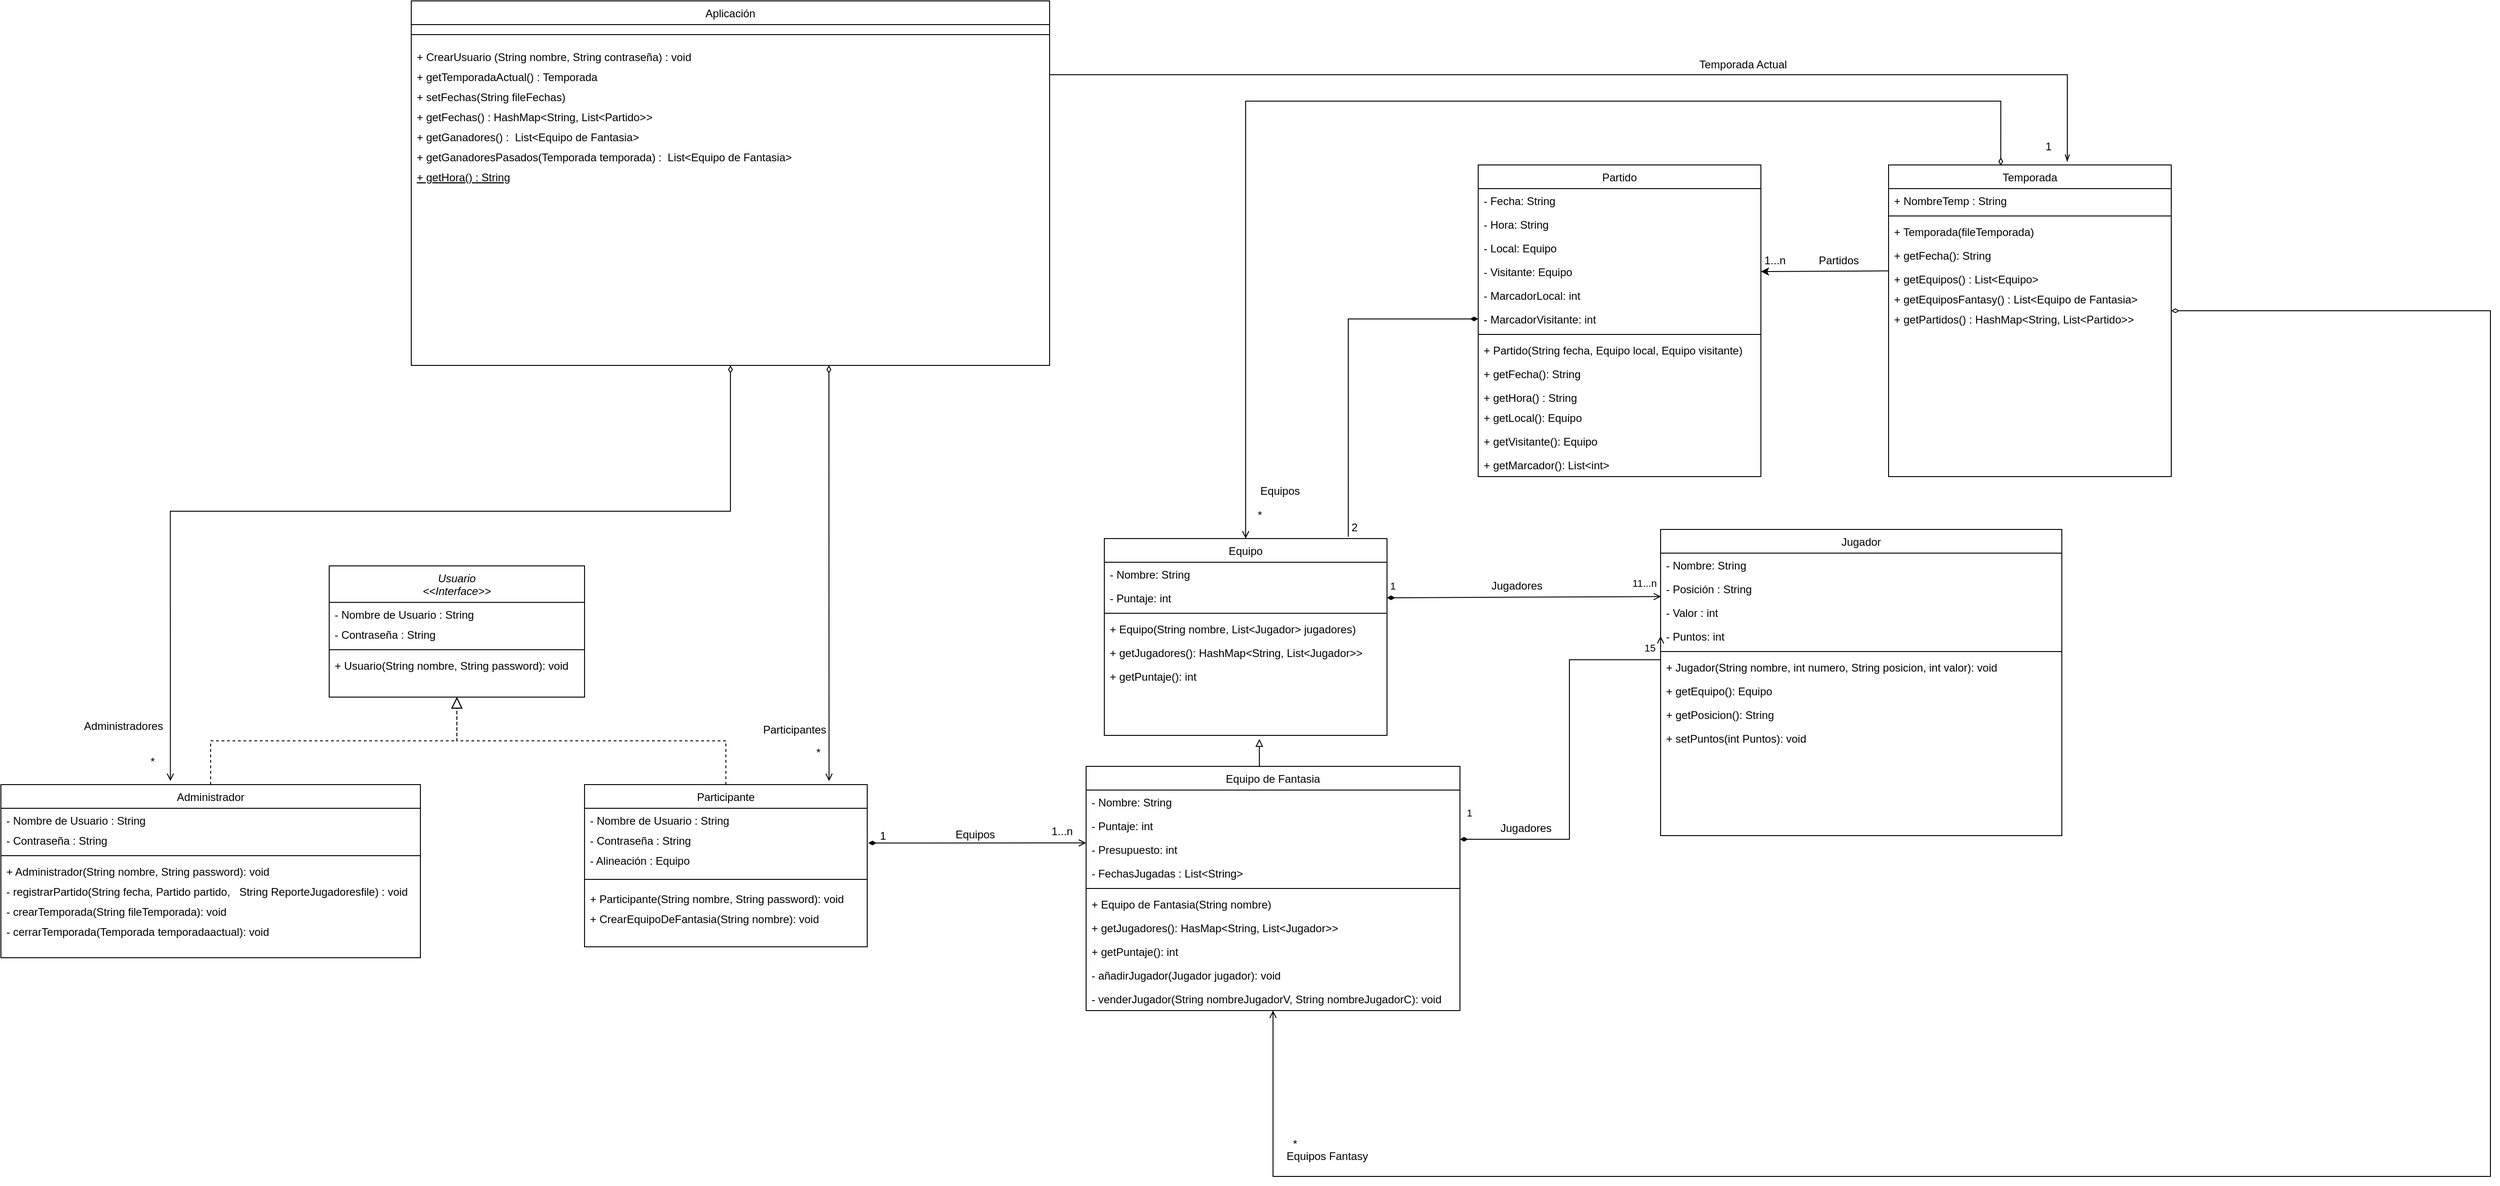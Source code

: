 <mxfile version="20.3.2" type="github">
  <diagram id="C5RBs43oDa-KdzZeNtuy" name="Page-1">
    <mxGraphModel dx="2328" dy="2043" grid="1" gridSize="10" guides="1" tooltips="1" connect="1" arrows="1" fold="1" page="1" pageScale="1" pageWidth="827" pageHeight="1169" math="0" shadow="0">
      <root>
        <mxCell id="WIyWlLk6GJQsqaUBKTNV-0" />
        <mxCell id="WIyWlLk6GJQsqaUBKTNV-1" parent="WIyWlLk6GJQsqaUBKTNV-0" />
        <mxCell id="ja5w6oUnNrP1qCDl9VHc-60" value="Equipo de Fantasia" style="swimlane;fontStyle=0;align=center;verticalAlign=top;childLayout=stackLayout;horizontal=1;startSize=26;horizontalStack=0;resizeParent=1;resizeLast=0;collapsible=1;marginBottom=0;rounded=0;shadow=0;strokeWidth=1;" parent="WIyWlLk6GJQsqaUBKTNV-1" vertex="1">
          <mxGeometry x="790" y="340" width="410" height="268" as="geometry">
            <mxRectangle x="550" y="140" width="160" height="26" as="alternateBounds" />
          </mxGeometry>
        </mxCell>
        <mxCell id="ja5w6oUnNrP1qCDl9VHc-61" value="- Nombre: String" style="text;align=left;verticalAlign=top;spacingLeft=4;spacingRight=4;overflow=hidden;rotatable=0;points=[[0,0.5],[1,0.5]];portConstraint=eastwest;rounded=0;shadow=0;html=0;" parent="ja5w6oUnNrP1qCDl9VHc-60" vertex="1">
          <mxGeometry y="26" width="410" height="26" as="geometry" />
        </mxCell>
        <mxCell id="ja5w6oUnNrP1qCDl9VHc-62" value="- Puntaje: int" style="text;align=left;verticalAlign=top;spacingLeft=4;spacingRight=4;overflow=hidden;rotatable=0;points=[[0,0.5],[1,0.5]];portConstraint=eastwest;rounded=0;shadow=0;html=0;" parent="ja5w6oUnNrP1qCDl9VHc-60" vertex="1">
          <mxGeometry y="52" width="410" height="26" as="geometry" />
        </mxCell>
        <mxCell id="ja5w6oUnNrP1qCDl9VHc-71" value="- Presupuesto: int" style="text;align=left;verticalAlign=top;spacingLeft=4;spacingRight=4;overflow=hidden;rotatable=0;points=[[0,0.5],[1,0.5]];portConstraint=eastwest;rounded=0;shadow=0;html=0;" parent="ja5w6oUnNrP1qCDl9VHc-60" vertex="1">
          <mxGeometry y="78" width="410" height="26" as="geometry" />
        </mxCell>
        <mxCell id="lEz3bQXT3TccErs8Hvki-27" value="- FechasJugadas : List&lt;String&gt;" style="text;align=left;verticalAlign=top;spacingLeft=4;spacingRight=4;overflow=hidden;rotatable=0;points=[[0,0.5],[1,0.5]];portConstraint=eastwest;rounded=0;shadow=0;html=0;" vertex="1" parent="ja5w6oUnNrP1qCDl9VHc-60">
          <mxGeometry y="104" width="410" height="26" as="geometry" />
        </mxCell>
        <mxCell id="ja5w6oUnNrP1qCDl9VHc-63" value="" style="line;html=1;strokeWidth=1;align=left;verticalAlign=middle;spacingTop=-1;spacingLeft=3;spacingRight=3;rotatable=0;labelPosition=right;points=[];portConstraint=eastwest;" parent="ja5w6oUnNrP1qCDl9VHc-60" vertex="1">
          <mxGeometry y="130" width="410" height="8" as="geometry" />
        </mxCell>
        <mxCell id="ja5w6oUnNrP1qCDl9VHc-64" value="+ Equipo de Fantasia(String nombre)" style="text;align=left;verticalAlign=top;spacingLeft=4;spacingRight=4;overflow=hidden;rotatable=0;points=[[0,0.5],[1,0.5]];portConstraint=eastwest;" parent="ja5w6oUnNrP1qCDl9VHc-60" vertex="1">
          <mxGeometry y="138" width="410" height="26" as="geometry" />
        </mxCell>
        <mxCell id="ja5w6oUnNrP1qCDl9VHc-65" value="+ getJugadores(): HasMap&lt;String, List&lt;Jugador&gt;&gt;" style="text;align=left;verticalAlign=top;spacingLeft=4;spacingRight=4;overflow=hidden;rotatable=0;points=[[0,0.5],[1,0.5]];portConstraint=eastwest;" parent="ja5w6oUnNrP1qCDl9VHc-60" vertex="1">
          <mxGeometry y="164" width="410" height="26" as="geometry" />
        </mxCell>
        <mxCell id="ja5w6oUnNrP1qCDl9VHc-66" value="+ getPuntaje(): int" style="text;align=left;verticalAlign=top;spacingLeft=4;spacingRight=4;overflow=hidden;rotatable=0;points=[[0,0.5],[1,0.5]];portConstraint=eastwest;" parent="ja5w6oUnNrP1qCDl9VHc-60" vertex="1">
          <mxGeometry y="190" width="410" height="26" as="geometry" />
        </mxCell>
        <mxCell id="ja5w6oUnNrP1qCDl9VHc-72" value="- añadirJugador(Jugador jugador): void" style="text;align=left;verticalAlign=top;spacingLeft=4;spacingRight=4;overflow=hidden;rotatable=0;points=[[0,0.5],[1,0.5]];portConstraint=eastwest;" parent="ja5w6oUnNrP1qCDl9VHc-60" vertex="1">
          <mxGeometry y="216" width="410" height="26" as="geometry" />
        </mxCell>
        <mxCell id="ja5w6oUnNrP1qCDl9VHc-68" value="- venderJugador(String nombreJugadorV, String nombreJugadorC): void" style="text;align=left;verticalAlign=top;spacingLeft=4;spacingRight=4;overflow=hidden;rotatable=0;points=[[0,0.5],[1,0.5]];portConstraint=eastwest;" parent="ja5w6oUnNrP1qCDl9VHc-60" vertex="1">
          <mxGeometry y="242" width="410" height="26" as="geometry" />
        </mxCell>
        <mxCell id="zkfFHV4jXpPFQw0GAbJ--0" value="Usuario&#xa;&lt;&lt;Interface&gt;&gt;" style="swimlane;fontStyle=2;align=center;verticalAlign=top;childLayout=stackLayout;horizontal=1;startSize=40;horizontalStack=0;resizeParent=1;resizeLast=0;collapsible=1;marginBottom=0;rounded=0;shadow=0;strokeWidth=1;" parent="WIyWlLk6GJQsqaUBKTNV-1" vertex="1">
          <mxGeometry x="-40" y="120" width="280" height="144" as="geometry">
            <mxRectangle x="230" y="140" width="160" height="26" as="alternateBounds" />
          </mxGeometry>
        </mxCell>
        <mxCell id="zkfFHV4jXpPFQw0GAbJ--1" value="- Nombre de Usuario : String" style="text;align=left;verticalAlign=top;spacingLeft=4;spacingRight=4;overflow=hidden;rotatable=0;points=[[0,0.5],[1,0.5]];portConstraint=eastwest;" parent="zkfFHV4jXpPFQw0GAbJ--0" vertex="1">
          <mxGeometry y="40" width="280" height="22" as="geometry" />
        </mxCell>
        <mxCell id="zkfFHV4jXpPFQw0GAbJ--2" value="- Contraseña : String" style="text;align=left;verticalAlign=top;spacingLeft=4;spacingRight=4;overflow=hidden;rotatable=0;points=[[0,0.5],[1,0.5]];portConstraint=eastwest;rounded=0;shadow=0;html=0;" parent="zkfFHV4jXpPFQw0GAbJ--0" vertex="1">
          <mxGeometry y="62" width="280" height="26" as="geometry" />
        </mxCell>
        <mxCell id="zkfFHV4jXpPFQw0GAbJ--4" value="" style="line;html=1;strokeWidth=1;align=left;verticalAlign=middle;spacingTop=-1;spacingLeft=3;spacingRight=3;rotatable=0;labelPosition=right;points=[];portConstraint=eastwest;" parent="zkfFHV4jXpPFQw0GAbJ--0" vertex="1">
          <mxGeometry y="88" width="280" height="8" as="geometry" />
        </mxCell>
        <mxCell id="ja5w6oUnNrP1qCDl9VHc-14" value="+ Usuario(String nombre, String password): void" style="text;align=left;verticalAlign=top;spacingLeft=4;spacingRight=4;overflow=hidden;rotatable=0;points=[[0,0.5],[1,0.5]];portConstraint=eastwest;" parent="zkfFHV4jXpPFQw0GAbJ--0" vertex="1">
          <mxGeometry y="96" width="280" height="22" as="geometry" />
        </mxCell>
        <mxCell id="zkfFHV4jXpPFQw0GAbJ--6" value="Administrador" style="swimlane;fontStyle=0;align=center;verticalAlign=top;childLayout=stackLayout;horizontal=1;startSize=26;horizontalStack=0;resizeParent=1;resizeLast=0;collapsible=1;marginBottom=0;rounded=0;shadow=0;strokeWidth=1;" parent="WIyWlLk6GJQsqaUBKTNV-1" vertex="1">
          <mxGeometry x="-400" y="360" width="460" height="190" as="geometry">
            <mxRectangle x="130" y="380" width="160" height="26" as="alternateBounds" />
          </mxGeometry>
        </mxCell>
        <mxCell id="ja5w6oUnNrP1qCDl9VHc-7" value="- Nombre de Usuario : String" style="text;align=left;verticalAlign=top;spacingLeft=4;spacingRight=4;overflow=hidden;rotatable=0;points=[[0,0.5],[1,0.5]];portConstraint=eastwest;" parent="zkfFHV4jXpPFQw0GAbJ--6" vertex="1">
          <mxGeometry y="26" width="460" height="22" as="geometry" />
        </mxCell>
        <mxCell id="ja5w6oUnNrP1qCDl9VHc-8" value="- Contraseña : String" style="text;align=left;verticalAlign=top;spacingLeft=4;spacingRight=4;overflow=hidden;rotatable=0;points=[[0,0.5],[1,0.5]];portConstraint=eastwest;rounded=0;shadow=0;html=0;" parent="zkfFHV4jXpPFQw0GAbJ--6" vertex="1">
          <mxGeometry y="48" width="460" height="26" as="geometry" />
        </mxCell>
        <mxCell id="zkfFHV4jXpPFQw0GAbJ--9" value="" style="line;html=1;strokeWidth=1;align=left;verticalAlign=middle;spacingTop=-1;spacingLeft=3;spacingRight=3;rotatable=0;labelPosition=right;points=[];portConstraint=eastwest;" parent="zkfFHV4jXpPFQw0GAbJ--6" vertex="1">
          <mxGeometry y="74" width="460" height="8" as="geometry" />
        </mxCell>
        <mxCell id="ja5w6oUnNrP1qCDl9VHc-17" value="+ Administrador(String nombre, String password): void" style="text;align=left;verticalAlign=top;spacingLeft=4;spacingRight=4;overflow=hidden;rotatable=0;points=[[0,0.5],[1,0.5]];portConstraint=eastwest;" parent="zkfFHV4jXpPFQw0GAbJ--6" vertex="1">
          <mxGeometry y="82" width="460" height="22" as="geometry" />
        </mxCell>
        <mxCell id="ja5w6oUnNrP1qCDl9VHc-19" value="- registrarPartido(String fecha, Partido partido,   String ReporteJugadoresfile) : void" style="text;align=left;verticalAlign=top;spacingLeft=4;spacingRight=4;overflow=hidden;rotatable=0;points=[[0,0.5],[1,0.5]];portConstraint=eastwest;" parent="zkfFHV4jXpPFQw0GAbJ--6" vertex="1">
          <mxGeometry y="104" width="460" height="22" as="geometry" />
        </mxCell>
        <mxCell id="lEz3bQXT3TccErs8Hvki-17" value="- crearTemporada(String fileTemporada): void&#xa;" style="text;align=left;verticalAlign=top;spacingLeft=4;spacingRight=4;overflow=hidden;rotatable=0;points=[[0,0.5],[1,0.5]];portConstraint=eastwest;" vertex="1" parent="zkfFHV4jXpPFQw0GAbJ--6">
          <mxGeometry y="126" width="460" height="22" as="geometry" />
        </mxCell>
        <mxCell id="lEz3bQXT3TccErs8Hvki-18" value="- cerrarTemporada(Temporada temporadaactual): void" style="text;align=left;verticalAlign=top;spacingLeft=4;spacingRight=4;overflow=hidden;rotatable=0;points=[[0,0.5],[1,0.5]];portConstraint=eastwest;" vertex="1" parent="zkfFHV4jXpPFQw0GAbJ--6">
          <mxGeometry y="148" width="460" height="22" as="geometry" />
        </mxCell>
        <mxCell id="zkfFHV4jXpPFQw0GAbJ--12" value="" style="endArrow=block;endSize=10;endFill=0;shadow=0;strokeWidth=1;rounded=0;edgeStyle=elbowEdgeStyle;elbow=vertical;dashed=1;" parent="WIyWlLk6GJQsqaUBKTNV-1" source="zkfFHV4jXpPFQw0GAbJ--6" target="zkfFHV4jXpPFQw0GAbJ--0" edge="1">
          <mxGeometry width="160" relative="1" as="geometry">
            <mxPoint x="200" y="203" as="sourcePoint" />
            <mxPoint x="200" y="203" as="targetPoint" />
          </mxGeometry>
        </mxCell>
        <mxCell id="zkfFHV4jXpPFQw0GAbJ--13" value="Participante" style="swimlane;fontStyle=0;align=center;verticalAlign=top;childLayout=stackLayout;horizontal=1;startSize=26;horizontalStack=0;resizeParent=1;resizeLast=0;collapsible=1;marginBottom=0;rounded=0;shadow=0;strokeWidth=1;" parent="WIyWlLk6GJQsqaUBKTNV-1" vertex="1">
          <mxGeometry x="240" y="360" width="310" height="178" as="geometry">
            <mxRectangle x="340" y="380" width="170" height="26" as="alternateBounds" />
          </mxGeometry>
        </mxCell>
        <mxCell id="ja5w6oUnNrP1qCDl9VHc-6" value="- Nombre de Usuario : String" style="text;align=left;verticalAlign=top;spacingLeft=4;spacingRight=4;overflow=hidden;rotatable=0;points=[[0,0.5],[1,0.5]];portConstraint=eastwest;" parent="zkfFHV4jXpPFQw0GAbJ--13" vertex="1">
          <mxGeometry y="26" width="310" height="22" as="geometry" />
        </mxCell>
        <mxCell id="ja5w6oUnNrP1qCDl9VHc-5" value="- Contraseña : String" style="text;align=left;verticalAlign=top;spacingLeft=4;spacingRight=4;overflow=hidden;rotatable=0;points=[[0,0.5],[1,0.5]];portConstraint=eastwest;rounded=0;shadow=0;html=0;" parent="zkfFHV4jXpPFQw0GAbJ--13" vertex="1">
          <mxGeometry y="48" width="310" height="22" as="geometry" />
        </mxCell>
        <mxCell id="ja5w6oUnNrP1qCDl9VHc-46" value="- Alineación : Equipo" style="text;align=left;verticalAlign=top;spacingLeft=4;spacingRight=4;overflow=hidden;rotatable=0;points=[[0,0.5],[1,0.5]];portConstraint=eastwest;rounded=0;shadow=0;html=0;" parent="zkfFHV4jXpPFQw0GAbJ--13" vertex="1">
          <mxGeometry y="70" width="310" height="26" as="geometry" />
        </mxCell>
        <mxCell id="zkfFHV4jXpPFQw0GAbJ--15" value="" style="line;html=1;strokeWidth=1;align=left;verticalAlign=middle;spacingTop=-1;spacingLeft=3;spacingRight=3;rotatable=0;labelPosition=right;points=[];portConstraint=eastwest;" parent="zkfFHV4jXpPFQw0GAbJ--13" vertex="1">
          <mxGeometry y="96" width="310" height="16" as="geometry" />
        </mxCell>
        <mxCell id="ja5w6oUnNrP1qCDl9VHc-16" value="+ Participante(String nombre, String password): void" style="text;align=left;verticalAlign=top;spacingLeft=4;spacingRight=4;overflow=hidden;rotatable=0;points=[[0,0.5],[1,0.5]];portConstraint=eastwest;" parent="zkfFHV4jXpPFQw0GAbJ--13" vertex="1">
          <mxGeometry y="112" width="310" height="22" as="geometry" />
        </mxCell>
        <mxCell id="ja5w6oUnNrP1qCDl9VHc-70" value="+ CrearEquipoDeFantasia(String nombre): void" style="text;align=left;verticalAlign=top;spacingLeft=4;spacingRight=4;overflow=hidden;rotatable=0;points=[[0,0.5],[1,0.5]];portConstraint=eastwest;" parent="zkfFHV4jXpPFQw0GAbJ--13" vertex="1">
          <mxGeometry y="134" width="310" height="22" as="geometry" />
        </mxCell>
        <mxCell id="ja5w6oUnNrP1qCDl9VHc-45" style="text;align=left;verticalAlign=top;spacingLeft=4;spacingRight=4;overflow=hidden;rotatable=0;points=[[0,0.5],[1,0.5]];portConstraint=eastwest;" parent="zkfFHV4jXpPFQw0GAbJ--13" vertex="1">
          <mxGeometry y="156" width="310" height="22" as="geometry" />
        </mxCell>
        <mxCell id="zkfFHV4jXpPFQw0GAbJ--16" value="" style="endArrow=block;endSize=10;endFill=0;shadow=0;strokeWidth=1;rounded=0;edgeStyle=elbowEdgeStyle;elbow=vertical;dashed=1;" parent="WIyWlLk6GJQsqaUBKTNV-1" source="zkfFHV4jXpPFQw0GAbJ--13" target="zkfFHV4jXpPFQw0GAbJ--0" edge="1">
          <mxGeometry width="160" relative="1" as="geometry">
            <mxPoint x="210" y="373" as="sourcePoint" />
            <mxPoint x="310" y="271" as="targetPoint" />
          </mxGeometry>
        </mxCell>
        <mxCell id="ja5w6oUnNrP1qCDl9VHc-49" style="edgeStyle=orthogonalEdgeStyle;rounded=0;orthogonalLoop=1;jettySize=auto;html=1;startArrow=none;startFill=0;endArrow=block;endFill=0;" parent="WIyWlLk6GJQsqaUBKTNV-1" edge="1">
          <mxGeometry relative="1" as="geometry">
            <mxPoint x="980" y="340" as="sourcePoint" />
            <mxPoint x="980" y="310" as="targetPoint" />
          </mxGeometry>
        </mxCell>
        <mxCell id="zkfFHV4jXpPFQw0GAbJ--26" value="" style="endArrow=open;shadow=0;strokeWidth=1;rounded=0;endFill=1;edgeStyle=elbowEdgeStyle;elbow=vertical;startArrow=diamondThin;startFill=1;exitX=1.004;exitY=0.732;exitDx=0;exitDy=0;exitPerimeter=0;" parent="WIyWlLk6GJQsqaUBKTNV-1" source="ja5w6oUnNrP1qCDl9VHc-5" edge="1">
          <mxGeometry x="0.5" y="41" relative="1" as="geometry">
            <mxPoint x="570" y="400" as="sourcePoint" />
            <mxPoint x="790" y="424" as="targetPoint" />
            <mxPoint x="-40" y="32" as="offset" />
            <Array as="points">
              <mxPoint x="670" y="424" />
            </Array>
          </mxGeometry>
        </mxCell>
        <mxCell id="zkfFHV4jXpPFQw0GAbJ--27" value="1...n" style="resizable=0;align=left;verticalAlign=bottom;labelBackgroundColor=none;fontSize=12;" parent="zkfFHV4jXpPFQw0GAbJ--26" connectable="0" vertex="1">
          <mxGeometry x="-1" relative="1" as="geometry">
            <mxPoint x="199" y="-4" as="offset" />
          </mxGeometry>
        </mxCell>
        <mxCell id="zkfFHV4jXpPFQw0GAbJ--28" value="1" style="resizable=0;align=right;verticalAlign=bottom;labelBackgroundColor=none;fontSize=12;" parent="zkfFHV4jXpPFQw0GAbJ--26" connectable="0" vertex="1">
          <mxGeometry x="1" relative="1" as="geometry">
            <mxPoint x="-218" y="1" as="offset" />
          </mxGeometry>
        </mxCell>
        <mxCell id="zkfFHV4jXpPFQw0GAbJ--29" value="Equipos" style="text;html=1;resizable=0;points=[];;align=center;verticalAlign=middle;labelBackgroundColor=none;rounded=0;shadow=0;strokeWidth=1;fontSize=12;" parent="zkfFHV4jXpPFQw0GAbJ--26" vertex="1" connectable="0">
          <mxGeometry x="0.5" y="49" relative="1" as="geometry">
            <mxPoint x="-62" y="40" as="offset" />
          </mxGeometry>
        </mxCell>
        <mxCell id="ja5w6oUnNrP1qCDl9VHc-20" value="Equipo" style="swimlane;fontStyle=0;align=center;verticalAlign=top;childLayout=stackLayout;horizontal=1;startSize=26;horizontalStack=0;resizeParent=1;resizeLast=0;collapsible=1;marginBottom=0;rounded=0;shadow=0;strokeWidth=1;" parent="WIyWlLk6GJQsqaUBKTNV-1" vertex="1">
          <mxGeometry x="810" y="90" width="310" height="216" as="geometry">
            <mxRectangle x="550" y="140" width="160" height="26" as="alternateBounds" />
          </mxGeometry>
        </mxCell>
        <mxCell id="ja5w6oUnNrP1qCDl9VHc-22" value="- Nombre: String" style="text;align=left;verticalAlign=top;spacingLeft=4;spacingRight=4;overflow=hidden;rotatable=0;points=[[0,0.5],[1,0.5]];portConstraint=eastwest;rounded=0;shadow=0;html=0;" parent="ja5w6oUnNrP1qCDl9VHc-20" vertex="1">
          <mxGeometry y="26" width="310" height="26" as="geometry" />
        </mxCell>
        <mxCell id="ja5w6oUnNrP1qCDl9VHc-23" value="- Puntaje: int" style="text;align=left;verticalAlign=top;spacingLeft=4;spacingRight=4;overflow=hidden;rotatable=0;points=[[0,0.5],[1,0.5]];portConstraint=eastwest;rounded=0;shadow=0;html=0;" parent="ja5w6oUnNrP1qCDl9VHc-20" vertex="1">
          <mxGeometry y="52" width="310" height="26" as="geometry" />
        </mxCell>
        <mxCell id="ja5w6oUnNrP1qCDl9VHc-26" value="" style="line;html=1;strokeWidth=1;align=left;verticalAlign=middle;spacingTop=-1;spacingLeft=3;spacingRight=3;rotatable=0;labelPosition=right;points=[];portConstraint=eastwest;" parent="ja5w6oUnNrP1qCDl9VHc-20" vertex="1">
          <mxGeometry y="78" width="310" height="8" as="geometry" />
        </mxCell>
        <mxCell id="ja5w6oUnNrP1qCDl9VHc-59" value="+ Equipo(String nombre, List&lt;Jugador&gt; jugadores) " style="text;align=left;verticalAlign=top;spacingLeft=4;spacingRight=4;overflow=hidden;rotatable=0;points=[[0,0.5],[1,0.5]];portConstraint=eastwest;" parent="ja5w6oUnNrP1qCDl9VHc-20" vertex="1">
          <mxGeometry y="86" width="310" height="26" as="geometry" />
        </mxCell>
        <mxCell id="ja5w6oUnNrP1qCDl9VHc-28" value="+ getJugadores(): HashMap&lt;String, List&lt;Jugador&gt;&gt;" style="text;align=left;verticalAlign=top;spacingLeft=4;spacingRight=4;overflow=hidden;rotatable=0;points=[[0,0.5],[1,0.5]];portConstraint=eastwest;" parent="ja5w6oUnNrP1qCDl9VHc-20" vertex="1">
          <mxGeometry y="112" width="310" height="26" as="geometry" />
        </mxCell>
        <mxCell id="ja5w6oUnNrP1qCDl9VHc-58" value="+ getPuntaje(): int" style="text;align=left;verticalAlign=top;spacingLeft=4;spacingRight=4;overflow=hidden;rotatable=0;points=[[0,0.5],[1,0.5]];portConstraint=eastwest;" parent="ja5w6oUnNrP1qCDl9VHc-20" vertex="1">
          <mxGeometry y="138" width="310" height="26" as="geometry" />
        </mxCell>
        <mxCell id="ja5w6oUnNrP1qCDl9VHc-29" value="Jugador" style="swimlane;fontStyle=0;align=center;verticalAlign=top;childLayout=stackLayout;horizontal=1;startSize=26;horizontalStack=0;resizeParent=1;resizeLast=0;collapsible=1;marginBottom=0;rounded=0;shadow=0;strokeWidth=1;" parent="WIyWlLk6GJQsqaUBKTNV-1" vertex="1">
          <mxGeometry x="1420" y="80" width="440" height="336" as="geometry">
            <mxRectangle x="550" y="140" width="160" height="26" as="alternateBounds" />
          </mxGeometry>
        </mxCell>
        <mxCell id="ja5w6oUnNrP1qCDl9VHc-30" value="- Nombre: String" style="text;align=left;verticalAlign=top;spacingLeft=4;spacingRight=4;overflow=hidden;rotatable=0;points=[[0,0.5],[1,0.5]];portConstraint=eastwest;rounded=0;shadow=0;html=0;" parent="ja5w6oUnNrP1qCDl9VHc-29" vertex="1">
          <mxGeometry y="26" width="440" height="26" as="geometry" />
        </mxCell>
        <mxCell id="ja5w6oUnNrP1qCDl9VHc-32" value="- Posición : String" style="text;align=left;verticalAlign=top;spacingLeft=4;spacingRight=4;overflow=hidden;rotatable=0;points=[[0,0.5],[1,0.5]];portConstraint=eastwest;rounded=0;shadow=0;html=0;" parent="ja5w6oUnNrP1qCDl9VHc-29" vertex="1">
          <mxGeometry y="52" width="440" height="26" as="geometry" />
        </mxCell>
        <mxCell id="ja5w6oUnNrP1qCDl9VHc-33" value="- Valor : int" style="text;align=left;verticalAlign=top;spacingLeft=4;spacingRight=4;overflow=hidden;rotatable=0;points=[[0,0.5],[1,0.5]];portConstraint=eastwest;rounded=0;shadow=0;html=0;" parent="ja5w6oUnNrP1qCDl9VHc-29" vertex="1">
          <mxGeometry y="78" width="440" height="26" as="geometry" />
        </mxCell>
        <mxCell id="ja5w6oUnNrP1qCDl9VHc-42" value="- Puntos: int" style="text;align=left;verticalAlign=top;spacingLeft=4;spacingRight=4;overflow=hidden;rotatable=0;points=[[0,0.5],[1,0.5]];portConstraint=eastwest;rounded=0;shadow=0;html=0;" parent="ja5w6oUnNrP1qCDl9VHc-29" vertex="1">
          <mxGeometry y="104" width="440" height="26" as="geometry" />
        </mxCell>
        <mxCell id="ja5w6oUnNrP1qCDl9VHc-34" value="" style="line;html=1;strokeWidth=1;align=left;verticalAlign=middle;spacingTop=-1;spacingLeft=3;spacingRight=3;rotatable=0;labelPosition=right;points=[];portConstraint=eastwest;" parent="ja5w6oUnNrP1qCDl9VHc-29" vertex="1">
          <mxGeometry y="130" width="440" height="8" as="geometry" />
        </mxCell>
        <mxCell id="ja5w6oUnNrP1qCDl9VHc-47" value="+ Jugador(String nombre, int numero, String posicion, int valor): void" style="text;align=left;verticalAlign=top;spacingLeft=4;spacingRight=4;overflow=hidden;rotatable=0;points=[[0,0.5],[1,0.5]];portConstraint=eastwest;" parent="ja5w6oUnNrP1qCDl9VHc-29" vertex="1">
          <mxGeometry y="138" width="440" height="26" as="geometry" />
        </mxCell>
        <mxCell id="ja5w6oUnNrP1qCDl9VHc-36" value="+ getEquipo(): Equipo" style="text;align=left;verticalAlign=top;spacingLeft=4;spacingRight=4;overflow=hidden;rotatable=0;points=[[0,0.5],[1,0.5]];portConstraint=eastwest;" parent="ja5w6oUnNrP1qCDl9VHc-29" vertex="1">
          <mxGeometry y="164" width="440" height="26" as="geometry" />
        </mxCell>
        <mxCell id="ja5w6oUnNrP1qCDl9VHc-41" value="+ getPosicion(): String" style="text;align=left;verticalAlign=top;spacingLeft=4;spacingRight=4;overflow=hidden;rotatable=0;points=[[0,0.5],[1,0.5]];portConstraint=eastwest;" parent="ja5w6oUnNrP1qCDl9VHc-29" vertex="1">
          <mxGeometry y="190" width="440" height="26" as="geometry" />
        </mxCell>
        <mxCell id="ja5w6oUnNrP1qCDl9VHc-43" value="+ setPuntos(int Puntos): void&#xa;" style="text;align=left;verticalAlign=top;spacingLeft=4;spacingRight=4;overflow=hidden;rotatable=0;points=[[0,0.5],[1,0.5]];portConstraint=eastwest;" parent="ja5w6oUnNrP1qCDl9VHc-29" vertex="1">
          <mxGeometry y="216" width="440" height="26" as="geometry" />
        </mxCell>
        <mxCell id="ja5w6oUnNrP1qCDl9VHc-44" style="text;align=left;verticalAlign=top;spacingLeft=4;spacingRight=4;overflow=hidden;rotatable=0;points=[[0,0.5],[1,0.5]];portConstraint=eastwest;" parent="ja5w6oUnNrP1qCDl9VHc-29" vertex="1">
          <mxGeometry y="242" width="440" height="26" as="geometry" />
        </mxCell>
        <mxCell id="ja5w6oUnNrP1qCDl9VHc-37" value="" style="endArrow=open;html=1;rounded=0;exitX=1;exitY=0.5;exitDx=0;exitDy=0;entryX=0.001;entryY=0.833;entryDx=0;entryDy=0;startArrow=diamondThin;startFill=1;endFill=0;entryPerimeter=0;" parent="WIyWlLk6GJQsqaUBKTNV-1" source="ja5w6oUnNrP1qCDl9VHc-23" target="ja5w6oUnNrP1qCDl9VHc-32" edge="1">
          <mxGeometry width="50" height="50" relative="1" as="geometry">
            <mxPoint x="1100" y="181" as="sourcePoint" />
            <mxPoint x="1440" y="280" as="targetPoint" />
          </mxGeometry>
        </mxCell>
        <mxCell id="ja5w6oUnNrP1qCDl9VHc-39" value="1" style="edgeLabel;html=1;align=center;verticalAlign=middle;resizable=0;points=[];" parent="ja5w6oUnNrP1qCDl9VHc-37" vertex="1" connectable="0">
          <mxGeometry x="0.309" y="5" relative="1" as="geometry">
            <mxPoint x="-191" y="-7" as="offset" />
          </mxGeometry>
        </mxCell>
        <mxCell id="ja5w6oUnNrP1qCDl9VHc-40" value="11...n" style="edgeLabel;html=1;align=center;verticalAlign=middle;resizable=0;points=[];" parent="WIyWlLk6GJQsqaUBKTNV-1" vertex="1" connectable="0">
          <mxGeometry x="1309.999" y="150.002" as="geometry">
            <mxPoint x="92" y="-11" as="offset" />
          </mxGeometry>
        </mxCell>
        <mxCell id="ja5w6oUnNrP1qCDl9VHc-50" value="Jugadores" style="text;html=1;resizable=0;points=[];;align=center;verticalAlign=middle;labelBackgroundColor=none;rounded=0;shadow=0;strokeWidth=1;fontSize=12;" parent="WIyWlLk6GJQsqaUBKTNV-1" vertex="1" connectable="0">
          <mxGeometry x="1260" y="150" as="geometry">
            <mxPoint x="2" y="-8" as="offset" />
          </mxGeometry>
        </mxCell>
        <mxCell id="ja5w6oUnNrP1qCDl9VHc-53" value="" style="endArrow=open;html=1;rounded=0;exitX=1;exitY=1.077;exitDx=0;exitDy=0;startArrow=diamondThin;startFill=1;endFill=0;edgeStyle=orthogonalEdgeStyle;entryX=0;entryY=0.5;entryDx=0;entryDy=0;exitPerimeter=0;" parent="WIyWlLk6GJQsqaUBKTNV-1" source="ja5w6oUnNrP1qCDl9VHc-62" target="ja5w6oUnNrP1qCDl9VHc-42" edge="1">
          <mxGeometry width="50" height="50" relative="1" as="geometry">
            <mxPoint x="1100" y="431.0" as="sourcePoint" />
            <mxPoint x="1420" y="180" as="targetPoint" />
            <Array as="points">
              <mxPoint x="1320" y="420" />
              <mxPoint x="1320" y="223" />
            </Array>
          </mxGeometry>
        </mxCell>
        <mxCell id="ja5w6oUnNrP1qCDl9VHc-54" value="1" style="edgeLabel;html=1;align=center;verticalAlign=middle;resizable=0;points=[];" parent="ja5w6oUnNrP1qCDl9VHc-53" vertex="1" connectable="0">
          <mxGeometry x="0.309" y="5" relative="1" as="geometry">
            <mxPoint x="-105" y="141" as="offset" />
          </mxGeometry>
        </mxCell>
        <mxCell id="ja5w6oUnNrP1qCDl9VHc-56" value="15" style="edgeLabel;html=1;align=center;verticalAlign=middle;resizable=0;points=[];" parent="WIyWlLk6GJQsqaUBKTNV-1" vertex="1" connectable="0">
          <mxGeometry x="1140.001" y="170.003" as="geometry">
            <mxPoint x="268" y="40" as="offset" />
          </mxGeometry>
        </mxCell>
        <mxCell id="ja5w6oUnNrP1qCDl9VHc-57" value="Jugadores" style="text;html=1;resizable=0;points=[];;align=center;verticalAlign=middle;labelBackgroundColor=none;rounded=0;shadow=0;strokeWidth=1;fontSize=12;" parent="WIyWlLk6GJQsqaUBKTNV-1" vertex="1" connectable="0">
          <mxGeometry x="1270" y="416" as="geometry">
            <mxPoint x="2" y="-8" as="offset" />
          </mxGeometry>
        </mxCell>
        <mxCell id="ja5w6oUnNrP1qCDl9VHc-73" value="Aplicación" style="swimlane;fontStyle=0;align=center;verticalAlign=top;childLayout=stackLayout;horizontal=1;startSize=26;horizontalStack=0;resizeParent=1;resizeLast=0;collapsible=1;marginBottom=0;rounded=0;shadow=0;strokeWidth=1;" parent="WIyWlLk6GJQsqaUBKTNV-1" vertex="1">
          <mxGeometry x="50" y="-500" width="700" height="400" as="geometry">
            <mxRectangle x="130" y="380" width="160" height="26" as="alternateBounds" />
          </mxGeometry>
        </mxCell>
        <mxCell id="ja5w6oUnNrP1qCDl9VHc-76" value="" style="line;html=1;strokeWidth=1;align=left;verticalAlign=middle;spacingTop=-1;spacingLeft=3;spacingRight=3;rotatable=0;labelPosition=right;points=[];portConstraint=eastwest;" parent="ja5w6oUnNrP1qCDl9VHc-73" vertex="1">
          <mxGeometry y="26" width="700" height="22" as="geometry" />
        </mxCell>
        <mxCell id="ja5w6oUnNrP1qCDl9VHc-120" value="+ CrearUsuario (String nombre, String contraseña) : void" style="text;align=left;verticalAlign=top;spacingLeft=4;spacingRight=4;overflow=hidden;rotatable=0;points=[[0,0.5],[1,0.5]];portConstraint=eastwest;" parent="ja5w6oUnNrP1qCDl9VHc-73" vertex="1">
          <mxGeometry y="48" width="700" height="22" as="geometry" />
        </mxCell>
        <mxCell id="ja5w6oUnNrP1qCDl9VHc-121" value="+ getTemporadaActual() : Temporada  " style="text;align=left;verticalAlign=top;spacingLeft=4;spacingRight=4;overflow=hidden;rotatable=0;points=[[0,0.5],[1,0.5]];portConstraint=eastwest;" parent="ja5w6oUnNrP1qCDl9VHc-73" vertex="1">
          <mxGeometry y="70" width="700" height="22" as="geometry" />
        </mxCell>
        <mxCell id="ja5w6oUnNrP1qCDl9VHc-106" value="+ setFechas(String fileFechas)" style="text;align=left;verticalAlign=top;spacingLeft=4;spacingRight=4;overflow=hidden;rotatable=0;points=[[0,0.5],[1,0.5]];portConstraint=eastwest;" parent="ja5w6oUnNrP1qCDl9VHc-73" vertex="1">
          <mxGeometry y="92" width="700" height="22" as="geometry" />
        </mxCell>
        <mxCell id="ja5w6oUnNrP1qCDl9VHc-113" value="+ getFechas() : HashMap&lt;String, List&lt;Partido&gt;&gt;" style="text;align=left;verticalAlign=top;spacingLeft=4;spacingRight=4;overflow=hidden;rotatable=0;points=[[0,0.5],[1,0.5]];portConstraint=eastwest;" parent="ja5w6oUnNrP1qCDl9VHc-73" vertex="1">
          <mxGeometry y="114" width="700" height="22" as="geometry" />
        </mxCell>
        <mxCell id="ja5w6oUnNrP1qCDl9VHc-108" value="+ getGanadores() :  List&lt;Equipo de Fantasia&gt;" style="text;align=left;verticalAlign=top;spacingLeft=4;spacingRight=4;overflow=hidden;rotatable=0;points=[[0,0.5],[1,0.5]];portConstraint=eastwest;" parent="ja5w6oUnNrP1qCDl9VHc-73" vertex="1">
          <mxGeometry y="136" width="700" height="22" as="geometry" />
        </mxCell>
        <mxCell id="ja5w6oUnNrP1qCDl9VHc-123" value="+ getGanadoresPasados(Temporada temporada) :  List&lt;Equipo de Fantasia&gt;" style="text;align=left;verticalAlign=top;spacingLeft=4;spacingRight=4;overflow=hidden;rotatable=0;points=[[0,0.5],[1,0.5]];portConstraint=eastwest;" parent="ja5w6oUnNrP1qCDl9VHc-73" vertex="1">
          <mxGeometry y="158" width="700" height="22" as="geometry" />
        </mxCell>
        <mxCell id="ja5w6oUnNrP1qCDl9VHc-114" value="+ getHora() : String" style="text;align=left;verticalAlign=top;spacingLeft=4;spacingRight=4;overflow=hidden;rotatable=0;points=[[0,0.5],[1,0.5]];portConstraint=eastwest;fontStyle=4" parent="ja5w6oUnNrP1qCDl9VHc-73" vertex="1">
          <mxGeometry y="180" width="700" height="22" as="geometry" />
        </mxCell>
        <mxCell id="ja5w6oUnNrP1qCDl9VHc-80" value="" style="endArrow=open;html=1;rounded=0;entryX=0.5;entryY=0;entryDx=0;entryDy=0;edgeStyle=orthogonalEdgeStyle;endFill=0;startArrow=diamondThin;startFill=0;exitX=0.397;exitY=0.002;exitDx=0;exitDy=0;exitPerimeter=0;" parent="WIyWlLk6GJQsqaUBKTNV-1" source="lEz3bQXT3TccErs8Hvki-0" target="ja5w6oUnNrP1qCDl9VHc-20" edge="1">
          <mxGeometry width="50" height="50" relative="1" as="geometry">
            <mxPoint x="910" y="-350" as="sourcePoint" />
            <mxPoint x="410" y="20" as="targetPoint" />
            <Array as="points">
              <mxPoint x="1793" y="-390" />
              <mxPoint x="965" y="-390" />
            </Array>
          </mxGeometry>
        </mxCell>
        <mxCell id="ja5w6oUnNrP1qCDl9VHc-81" value="" style="endArrow=open;html=1;rounded=0;edgeStyle=orthogonalEdgeStyle;endFill=0;startArrow=diamondThin;startFill=0;" parent="WIyWlLk6GJQsqaUBKTNV-1" target="ja5w6oUnNrP1qCDl9VHc-68" edge="1">
          <mxGeometry width="50" height="50" relative="1" as="geometry">
            <mxPoint x="1980" y="-160" as="sourcePoint" />
            <mxPoint x="975.0" y="100" as="targetPoint" />
            <Array as="points">
              <mxPoint x="2330" y="-160" />
              <mxPoint x="2330" y="790" />
              <mxPoint x="995" y="790" />
            </Array>
          </mxGeometry>
        </mxCell>
        <mxCell id="ja5w6oUnNrP1qCDl9VHc-82" value="*" style="resizable=0;align=right;verticalAlign=bottom;labelBackgroundColor=none;fontSize=12;" parent="WIyWlLk6GJQsqaUBKTNV-1" connectable="0" vertex="1">
          <mxGeometry x="629.999" y="420" as="geometry">
            <mxPoint x="393" y="343" as="offset" />
          </mxGeometry>
        </mxCell>
        <mxCell id="ja5w6oUnNrP1qCDl9VHc-83" value="" style="endArrow=open;html=1;rounded=0;entryX=0.865;entryY=-0.022;entryDx=0;entryDy=0;edgeStyle=orthogonalEdgeStyle;endFill=0;entryPerimeter=0;startArrow=diamondThin;startFill=0;" parent="WIyWlLk6GJQsqaUBKTNV-1" target="zkfFHV4jXpPFQw0GAbJ--13" edge="1">
          <mxGeometry width="50" height="50" relative="1" as="geometry">
            <mxPoint x="508" y="-100" as="sourcePoint" />
            <mxPoint x="502.5" y="365" as="targetPoint" />
            <Array as="points">
              <mxPoint x="508" y="10" />
              <mxPoint x="508" y="10" />
            </Array>
          </mxGeometry>
        </mxCell>
        <mxCell id="ja5w6oUnNrP1qCDl9VHc-84" value="" style="endArrow=open;html=1;rounded=0;exitX=0.5;exitY=1;exitDx=0;exitDy=0;entryX=0.404;entryY=-0.021;entryDx=0;entryDy=0;edgeStyle=orthogonalEdgeStyle;endFill=0;entryPerimeter=0;startArrow=diamondThin;startFill=0;" parent="WIyWlLk6GJQsqaUBKTNV-1" source="ja5w6oUnNrP1qCDl9VHc-73" target="zkfFHV4jXpPFQw0GAbJ--6" edge="1">
          <mxGeometry width="50" height="50" relative="1" as="geometry">
            <mxPoint x="462.5" y="-80.0" as="sourcePoint" />
            <mxPoint x="390.0" y="385" as="targetPoint" />
            <Array as="points">
              <mxPoint x="400" y="60" />
              <mxPoint x="-214" y="60" />
            </Array>
          </mxGeometry>
        </mxCell>
        <mxCell id="ja5w6oUnNrP1qCDl9VHc-85" value="Administradores" style="text;html=1;resizable=0;points=[];;align=center;verticalAlign=middle;labelBackgroundColor=none;rounded=0;shadow=0;strokeWidth=1;fontSize=12;" parent="WIyWlLk6GJQsqaUBKTNV-1" vertex="1" connectable="0">
          <mxGeometry x="-310.001" y="306" as="geometry">
            <mxPoint x="44" y="-10" as="offset" />
          </mxGeometry>
        </mxCell>
        <mxCell id="ja5w6oUnNrP1qCDl9VHc-86" value="*" style="text;html=1;resizable=0;points=[];;align=center;verticalAlign=middle;labelBackgroundColor=none;rounded=0;shadow=0;strokeWidth=1;fontSize=12;" parent="WIyWlLk6GJQsqaUBKTNV-1" vertex="1" connectable="0">
          <mxGeometry x="-240.001" y="360" as="geometry">
            <mxPoint x="6" y="-25" as="offset" />
          </mxGeometry>
        </mxCell>
        <mxCell id="ja5w6oUnNrP1qCDl9VHc-88" value="Participantes" style="text;html=1;resizable=0;points=[];;align=center;verticalAlign=middle;labelBackgroundColor=none;rounded=0;shadow=0;strokeWidth=1;fontSize=12;" parent="WIyWlLk6GJQsqaUBKTNV-1" vertex="1" connectable="0">
          <mxGeometry x="469.999" y="300" as="geometry" />
        </mxCell>
        <mxCell id="ja5w6oUnNrP1qCDl9VHc-89" value="*" style="text;html=1;resizable=0;points=[];;align=center;verticalAlign=middle;labelBackgroundColor=none;rounded=0;shadow=0;strokeWidth=1;fontSize=12;" parent="WIyWlLk6GJQsqaUBKTNV-1" vertex="1" connectable="0">
          <mxGeometry x="489.999" y="350" as="geometry">
            <mxPoint x="6" y="-25" as="offset" />
          </mxGeometry>
        </mxCell>
        <mxCell id="ja5w6oUnNrP1qCDl9VHc-90" value="Equipos Fantasy" style="text;html=1;resizable=0;points=[];;align=center;verticalAlign=middle;labelBackgroundColor=none;rounded=0;shadow=0;strokeWidth=1;fontSize=12;" parent="WIyWlLk6GJQsqaUBKTNV-1" vertex="1" connectable="0">
          <mxGeometry x="1079.999" y="770" as="geometry">
            <mxPoint x="-26" y="-2" as="offset" />
          </mxGeometry>
        </mxCell>
        <mxCell id="ja5w6oUnNrP1qCDl9VHc-91" value="Equipos&amp;nbsp;" style="text;html=1;resizable=0;points=[];;align=center;verticalAlign=middle;labelBackgroundColor=none;rounded=0;shadow=0;strokeWidth=1;fontSize=12;" parent="WIyWlLk6GJQsqaUBKTNV-1" vertex="1" connectable="0">
          <mxGeometry x="1029.999" y="40" as="geometry">
            <mxPoint x="-26" y="-2" as="offset" />
          </mxGeometry>
        </mxCell>
        <mxCell id="ja5w6oUnNrP1qCDl9VHc-92" value="*" style="resizable=0;align=right;verticalAlign=bottom;labelBackgroundColor=none;fontSize=12;" parent="WIyWlLk6GJQsqaUBKTNV-1" connectable="0" vertex="1">
          <mxGeometry x="591.469" y="-270" as="geometry">
            <mxPoint x="393" y="343" as="offset" />
          </mxGeometry>
        </mxCell>
        <mxCell id="ja5w6oUnNrP1qCDl9VHc-93" value="Partido" style="swimlane;fontStyle=0;align=center;verticalAlign=top;childLayout=stackLayout;horizontal=1;startSize=26;horizontalStack=0;resizeParent=1;resizeLast=0;collapsible=1;marginBottom=0;rounded=0;shadow=0;strokeWidth=1;" parent="WIyWlLk6GJQsqaUBKTNV-1" vertex="1">
          <mxGeometry x="1220" y="-320" width="310" height="342" as="geometry">
            <mxRectangle x="550" y="140" width="160" height="26" as="alternateBounds" />
          </mxGeometry>
        </mxCell>
        <mxCell id="ja5w6oUnNrP1qCDl9VHc-94" value="- Fecha: String" style="text;align=left;verticalAlign=top;spacingLeft=4;spacingRight=4;overflow=hidden;rotatable=0;points=[[0,0.5],[1,0.5]];portConstraint=eastwest;rounded=0;shadow=0;html=0;" parent="ja5w6oUnNrP1qCDl9VHc-93" vertex="1">
          <mxGeometry y="26" width="310" height="26" as="geometry" />
        </mxCell>
        <mxCell id="ja5w6oUnNrP1qCDl9VHc-115" value="- Hora: String" style="text;align=left;verticalAlign=top;spacingLeft=4;spacingRight=4;overflow=hidden;rotatable=0;points=[[0,0.5],[1,0.5]];portConstraint=eastwest;rounded=0;shadow=0;html=0;" parent="ja5w6oUnNrP1qCDl9VHc-93" vertex="1">
          <mxGeometry y="52" width="310" height="26" as="geometry" />
        </mxCell>
        <mxCell id="ja5w6oUnNrP1qCDl9VHc-102" value="- Local: Equipo" style="text;align=left;verticalAlign=top;spacingLeft=4;spacingRight=4;overflow=hidden;rotatable=0;points=[[0,0.5],[1,0.5]];portConstraint=eastwest;rounded=0;shadow=0;html=0;" parent="ja5w6oUnNrP1qCDl9VHc-93" vertex="1">
          <mxGeometry y="78" width="310" height="26" as="geometry" />
        </mxCell>
        <mxCell id="ja5w6oUnNrP1qCDl9VHc-103" value="- Visitante: Equipo" style="text;align=left;verticalAlign=top;spacingLeft=4;spacingRight=4;overflow=hidden;rotatable=0;points=[[0,0.5],[1,0.5]];portConstraint=eastwest;rounded=0;shadow=0;html=0;" parent="ja5w6oUnNrP1qCDl9VHc-93" vertex="1">
          <mxGeometry y="104" width="310" height="26" as="geometry" />
        </mxCell>
        <mxCell id="ja5w6oUnNrP1qCDl9VHc-100" value="- MarcadorLocal: int&#xa;" style="text;align=left;verticalAlign=top;spacingLeft=4;spacingRight=4;overflow=hidden;rotatable=0;points=[[0,0.5],[1,0.5]];portConstraint=eastwest;rounded=0;shadow=0;html=0;" parent="ja5w6oUnNrP1qCDl9VHc-93" vertex="1">
          <mxGeometry y="130" width="310" height="26" as="geometry" />
        </mxCell>
        <mxCell id="ja5w6oUnNrP1qCDl9VHc-101" value="- MarcadorVisitante: int" style="text;align=left;verticalAlign=top;spacingLeft=4;spacingRight=4;overflow=hidden;rotatable=0;points=[[0,0.5],[1,0.5]];portConstraint=eastwest;rounded=0;shadow=0;html=0;" parent="ja5w6oUnNrP1qCDl9VHc-93" vertex="1">
          <mxGeometry y="156" width="310" height="26" as="geometry" />
        </mxCell>
        <mxCell id="ja5w6oUnNrP1qCDl9VHc-96" value="" style="line;html=1;strokeWidth=1;align=left;verticalAlign=middle;spacingTop=-1;spacingLeft=3;spacingRight=3;rotatable=0;labelPosition=right;points=[];portConstraint=eastwest;" parent="ja5w6oUnNrP1qCDl9VHc-93" vertex="1">
          <mxGeometry y="182" width="310" height="8" as="geometry" />
        </mxCell>
        <mxCell id="ja5w6oUnNrP1qCDl9VHc-97" value="+ Partido(String fecha, Equipo local, Equipo visitante) " style="text;align=left;verticalAlign=top;spacingLeft=4;spacingRight=4;overflow=hidden;rotatable=0;points=[[0,0.5],[1,0.5]];portConstraint=eastwest;" parent="ja5w6oUnNrP1qCDl9VHc-93" vertex="1">
          <mxGeometry y="190" width="310" height="26" as="geometry" />
        </mxCell>
        <mxCell id="ja5w6oUnNrP1qCDl9VHc-105" value="+ getFecha(): String" style="text;align=left;verticalAlign=top;spacingLeft=4;spacingRight=4;overflow=hidden;rotatable=0;points=[[0,0.5],[1,0.5]];portConstraint=eastwest;" parent="ja5w6oUnNrP1qCDl9VHc-93" vertex="1">
          <mxGeometry y="216" width="310" height="26" as="geometry" />
        </mxCell>
        <mxCell id="ja5w6oUnNrP1qCDl9VHc-116" value="+ getHora() : String" style="text;align=left;verticalAlign=top;spacingLeft=4;spacingRight=4;overflow=hidden;rotatable=0;points=[[0,0.5],[1,0.5]];portConstraint=eastwest;" parent="ja5w6oUnNrP1qCDl9VHc-93" vertex="1">
          <mxGeometry y="242" width="310" height="22" as="geometry" />
        </mxCell>
        <mxCell id="ja5w6oUnNrP1qCDl9VHc-98" value="+ getLocal(): Equipo" style="text;align=left;verticalAlign=top;spacingLeft=4;spacingRight=4;overflow=hidden;rotatable=0;points=[[0,0.5],[1,0.5]];portConstraint=eastwest;" parent="ja5w6oUnNrP1qCDl9VHc-93" vertex="1">
          <mxGeometry y="264" width="310" height="26" as="geometry" />
        </mxCell>
        <mxCell id="ja5w6oUnNrP1qCDl9VHc-104" value="+ getVisitante(): Equipo" style="text;align=left;verticalAlign=top;spacingLeft=4;spacingRight=4;overflow=hidden;rotatable=0;points=[[0,0.5],[1,0.5]];portConstraint=eastwest;" parent="ja5w6oUnNrP1qCDl9VHc-93" vertex="1">
          <mxGeometry y="290" width="310" height="26" as="geometry" />
        </mxCell>
        <mxCell id="ja5w6oUnNrP1qCDl9VHc-99" value="+ getMarcador(): List&lt;int&gt;" style="text;align=left;verticalAlign=top;spacingLeft=4;spacingRight=4;overflow=hidden;rotatable=0;points=[[0,0.5],[1,0.5]];portConstraint=eastwest;" parent="ja5w6oUnNrP1qCDl9VHc-93" vertex="1">
          <mxGeometry y="316" width="310" height="26" as="geometry" />
        </mxCell>
        <mxCell id="ja5w6oUnNrP1qCDl9VHc-109" value="" style="endArrow=none;html=1;rounded=0;exitX=0;exitY=0.5;exitDx=0;exitDy=0;entryX=0.863;entryY=-0.009;entryDx=0;entryDy=0;edgeStyle=orthogonalEdgeStyle;endFill=0;entryPerimeter=0;startArrow=diamondThin;startFill=1;" parent="WIyWlLk6GJQsqaUBKTNV-1" source="ja5w6oUnNrP1qCDl9VHc-101" target="ja5w6oUnNrP1qCDl9VHc-20" edge="1">
          <mxGeometry width="50" height="50" relative="1" as="geometry">
            <mxPoint x="970" y="-300.0" as="sourcePoint" />
            <mxPoint x="1185.0" y="90" as="targetPoint" />
          </mxGeometry>
        </mxCell>
        <mxCell id="ja5w6oUnNrP1qCDl9VHc-110" value="2" style="text;html=1;resizable=0;points=[];;align=center;verticalAlign=middle;labelBackgroundColor=none;rounded=0;shadow=0;strokeWidth=1;fontSize=12;" parent="WIyWlLk6GJQsqaUBKTNV-1" vertex="1" connectable="0">
          <mxGeometry x="1109.999" y="80" as="geometry">
            <mxPoint x="-26" y="-2" as="offset" />
          </mxGeometry>
        </mxCell>
        <mxCell id="lEz3bQXT3TccErs8Hvki-0" value="Temporada" style="swimlane;fontStyle=0;align=center;verticalAlign=top;childLayout=stackLayout;horizontal=1;startSize=26;horizontalStack=0;resizeParent=1;resizeLast=0;collapsible=1;marginBottom=0;rounded=0;shadow=0;strokeWidth=1;" vertex="1" parent="WIyWlLk6GJQsqaUBKTNV-1">
          <mxGeometry x="1670" y="-320" width="310" height="342" as="geometry">
            <mxRectangle x="550" y="140" width="160" height="26" as="alternateBounds" />
          </mxGeometry>
        </mxCell>
        <mxCell id="lEz3bQXT3TccErs8Hvki-8" value="+ NombreTemp : String" style="text;align=left;verticalAlign=top;spacingLeft=4;spacingRight=4;overflow=hidden;rotatable=0;points=[[0,0.5],[1,0.5]];portConstraint=eastwest;" vertex="1" parent="lEz3bQXT3TccErs8Hvki-0">
          <mxGeometry y="26" width="310" height="26" as="geometry" />
        </mxCell>
        <mxCell id="lEz3bQXT3TccErs8Hvki-7" value="" style="line;html=1;strokeWidth=1;align=left;verticalAlign=middle;spacingTop=-1;spacingLeft=3;spacingRight=3;rotatable=0;labelPosition=right;points=[];portConstraint=eastwest;" vertex="1" parent="lEz3bQXT3TccErs8Hvki-0">
          <mxGeometry y="52" width="310" height="8" as="geometry" />
        </mxCell>
        <mxCell id="lEz3bQXT3TccErs8Hvki-29" value="+ Temporada(fileTemporada) " style="text;align=left;verticalAlign=top;spacingLeft=4;spacingRight=4;overflow=hidden;rotatable=0;points=[[0,0.5],[1,0.5]];portConstraint=eastwest;" vertex="1" parent="lEz3bQXT3TccErs8Hvki-0">
          <mxGeometry y="60" width="310" height="26" as="geometry" />
        </mxCell>
        <mxCell id="lEz3bQXT3TccErs8Hvki-9" value="+ getFecha(): String" style="text;align=left;verticalAlign=top;spacingLeft=4;spacingRight=4;overflow=hidden;rotatable=0;points=[[0,0.5],[1,0.5]];portConstraint=eastwest;" vertex="1" parent="lEz3bQXT3TccErs8Hvki-0">
          <mxGeometry y="86" width="310" height="26" as="geometry" />
        </mxCell>
        <mxCell id="lEz3bQXT3TccErs8Hvki-22" value="+ getEquipos() : List&lt;Equipo&gt; " style="text;align=left;verticalAlign=top;spacingLeft=4;spacingRight=4;overflow=hidden;rotatable=0;points=[[0,0.5],[1,0.5]];portConstraint=eastwest;" vertex="1" parent="lEz3bQXT3TccErs8Hvki-0">
          <mxGeometry y="112" width="310" height="22" as="geometry" />
        </mxCell>
        <mxCell id="lEz3bQXT3TccErs8Hvki-23" value="+ getEquiposFantasy() : List&lt;Equipo de Fantasia&gt; " style="text;align=left;verticalAlign=top;spacingLeft=4;spacingRight=4;overflow=hidden;rotatable=0;points=[[0,0.5],[1,0.5]];portConstraint=eastwest;" vertex="1" parent="lEz3bQXT3TccErs8Hvki-0">
          <mxGeometry y="134" width="310" height="22" as="geometry" />
        </mxCell>
        <mxCell id="lEz3bQXT3TccErs8Hvki-25" value="+ getPartidos() : HashMap&lt;String, List&lt;Partido&gt;&gt;" style="text;align=left;verticalAlign=top;spacingLeft=4;spacingRight=4;overflow=hidden;rotatable=0;points=[[0,0.5],[1,0.5]];portConstraint=eastwest;" vertex="1" parent="lEz3bQXT3TccErs8Hvki-0">
          <mxGeometry y="156" width="310" height="22" as="geometry" />
        </mxCell>
        <mxCell id="lEz3bQXT3TccErs8Hvki-14" value="" style="endArrow=openThin;html=1;rounded=0;exitX=1;exitY=0.5;exitDx=0;exitDy=0;entryX=0.632;entryY=-0.01;entryDx=0;entryDy=0;entryPerimeter=0;edgeStyle=elbowEdgeStyle;endFill=0;" edge="1" parent="WIyWlLk6GJQsqaUBKTNV-1" source="ja5w6oUnNrP1qCDl9VHc-121" target="lEz3bQXT3TccErs8Hvki-0">
          <mxGeometry width="50" height="50" relative="1" as="geometry">
            <mxPoint x="1280" y="-360" as="sourcePoint" />
            <mxPoint x="1330" y="-410" as="targetPoint" />
            <Array as="points">
              <mxPoint x="1866" y="-390" />
              <mxPoint x="1420" y="-410" />
            </Array>
          </mxGeometry>
        </mxCell>
        <mxCell id="lEz3bQXT3TccErs8Hvki-15" value="Temporada Actual" style="text;html=1;align=center;verticalAlign=middle;resizable=0;points=[];autosize=1;strokeColor=none;fillColor=none;" vertex="1" parent="WIyWlLk6GJQsqaUBKTNV-1">
          <mxGeometry x="1450" y="-445" width="120" height="30" as="geometry" />
        </mxCell>
        <mxCell id="lEz3bQXT3TccErs8Hvki-16" value="1" style="text;html=1;align=center;verticalAlign=middle;resizable=0;points=[];autosize=1;strokeColor=none;fillColor=none;" vertex="1" parent="WIyWlLk6GJQsqaUBKTNV-1">
          <mxGeometry x="1830" y="-355" width="30" height="30" as="geometry" />
        </mxCell>
        <mxCell id="lEz3bQXT3TccErs8Hvki-19" value="" style="endArrow=classic;html=1;rounded=0;exitX=0.001;exitY=0.196;exitDx=0;exitDy=0;entryX=1;entryY=0.5;entryDx=0;entryDy=0;exitPerimeter=0;" edge="1" parent="WIyWlLk6GJQsqaUBKTNV-1" source="lEz3bQXT3TccErs8Hvki-22" target="ja5w6oUnNrP1qCDl9VHc-103">
          <mxGeometry width="50" height="50" relative="1" as="geometry">
            <mxPoint x="1670" y="-70" as="sourcePoint" />
            <mxPoint x="1720" y="-120" as="targetPoint" />
          </mxGeometry>
        </mxCell>
        <mxCell id="lEz3bQXT3TccErs8Hvki-20" value="Partidos" style="text;html=1;align=center;verticalAlign=middle;resizable=0;points=[];autosize=1;strokeColor=none;fillColor=none;" vertex="1" parent="WIyWlLk6GJQsqaUBKTNV-1">
          <mxGeometry x="1580" y="-230" width="70" height="30" as="geometry" />
        </mxCell>
        <mxCell id="lEz3bQXT3TccErs8Hvki-21" value="1...n" style="text;html=1;align=center;verticalAlign=middle;resizable=0;points=[];autosize=1;strokeColor=none;fillColor=none;" vertex="1" parent="WIyWlLk6GJQsqaUBKTNV-1">
          <mxGeometry x="1520" y="-230" width="50" height="30" as="geometry" />
        </mxCell>
      </root>
    </mxGraphModel>
  </diagram>
</mxfile>

